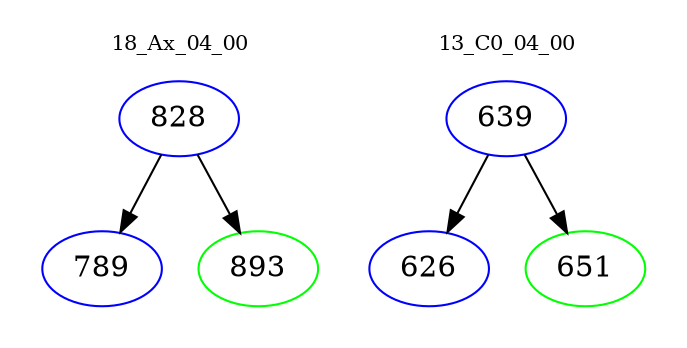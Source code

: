 digraph{
subgraph cluster_0 {
color = white
label = "18_Ax_04_00";
fontsize=10;
T0_828 [label="828", color="blue"]
T0_828 -> T0_789 [color="black"]
T0_789 [label="789", color="blue"]
T0_828 -> T0_893 [color="black"]
T0_893 [label="893", color="green"]
}
subgraph cluster_1 {
color = white
label = "13_C0_04_00";
fontsize=10;
T1_639 [label="639", color="blue"]
T1_639 -> T1_626 [color="black"]
T1_626 [label="626", color="blue"]
T1_639 -> T1_651 [color="black"]
T1_651 [label="651", color="green"]
}
}
